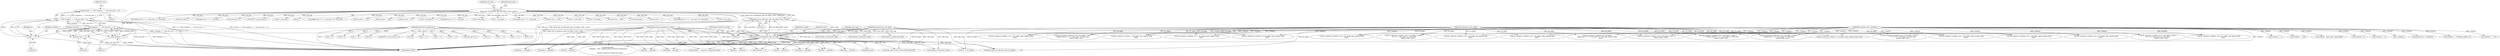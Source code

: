 digraph "0_Android_9d4853418ab2f754c2b63e091c29c5529b8b86ca_14@API" {
"1000203" [label="(Call,assert(y == 0 && rowbytes == 1 && size_max == 3))"];
"1000204" [label="(Call,y == 0 && rowbytes == 1 && size_max == 3)"];
"1000205" [label="(Call,y == 0)"];
"1000132" [label="(MethodParameterIn,unsigned int y)"];
"1000208" [label="(Call,rowbytes == 1 && size_max == 3)"];
"1000209" [label="(Call,rowbytes == 1)"];
"1000131" [label="(MethodParameterIn,size_t rowbytes)"];
"1000212" [label="(Call,size_max == 3)"];
"1000145" [label="(Call,size_max =\n      image_size_of_type(color_type, bit_depth, colors, small)-1)"];
"1000147" [label="(Call,image_size_of_type(color_type, bit_depth, colors, small)-1)"];
"1000148" [label="(Call,image_size_of_type(color_type, bit_depth, colors, small))"];
"1000133" [label="(MethodParameterIn,int color_type)"];
"1000134" [label="(MethodParameterIn,int bit_depth)"];
"1000137" [label="(MethodParameterIn,unsigned int *colors)"];
"1000138" [label="(MethodParameterIn,int small)"];
"1000432" [label="(Call,2*y)"];
"1000227" [label="(Call,y == 0)"];
"1000577" [label="(Call,(depth_max * y * 2 + size_max) / (2 * size_max))"];
"1000156" [label="(Identifier,depth_max)"];
"1000401" [label="(Call,y == 0)"];
"1000960" [label="(Call,green = colors[2])"];
"1000330" [label="(Call,2*size_max)"];
"1000518" [label="(Call,depth_max * y * 2 + size_max)"];
"1000152" [label="(Identifier,small)"];
"1000302" [label="(Call,size_max+1)"];
"1001057" [label="(MethodReturn,RET)"];
"1000300" [label="(Call,0xFFU & (size_max+1))"];
"1000210" [label="(Identifier,rowbytes)"];
"1000212" [label="(Call,size_max == 3)"];
"1000821" [label="(Call,x<=size_max)"];
"1000139" [label="(Block,)"];
"1001012" [label="(Call,set_value(row, rowbytes, 4*x+2, bit_depth, blue, gamma_table,\n                     conv))"];
"1001045" [label="(Call,fprintf(stderr,\n \"makepng: --color: count(%u) does not match channels(%u)\n\",\n\n          colors[0], channels_of_type(color_type)))"];
"1000844" [label="(Call,alpha = colors[2])"];
"1000187" [label="(Call,rowbytes == 1)"];
"1000183" [label="(Call,y == 0)"];
"1000611" [label="(Call,set_value(row, rowbytes, 3*x+1, bit_depth, /* green */\n (depth_max * x * 2 + size_max) / (2 * size_max),\n                  gamma_table, conv))"];
"1000138" [label="(MethodParameterIn,int small)"];
"1000517" [label="(Call,(depth_max * y * 2 + size_max) / (2 * size_max))"];
"1000346" [label="(Call,size_max+y+1)"];
"1001000" [label="(Call,set_value(row, rowbytes, 4*x+1, bit_depth, green, gamma_table,\n                     conv))"];
"1000348" [label="(Call,y+1)"];
"1000203" [label="(Call,assert(y == 0 && rowbytes == 1 && size_max == 3))"];
"1000886" [label="(Call,red = colors[1])"];
"1000217" [label="(Identifier,row)"];
"1000174" [label="(Call,pixel_depth_of_type(color_type, bit_depth))"];
"1000204" [label="(Call,y == 0 && rowbytes == 1 && size_max == 3)"];
"1000361" [label="(Call,y == 0)"];
"1000234" [label="(Call,size_max == 15)"];
"1000288" [label="(Call,rowbytes == 256)"];
"1000137" [label="(MethodParameterIn,unsigned int *colors)"];
"1000972" [label="(Call,alpha = colors[4])"];
"1000214" [label="(Literal,3)"];
"1000452" [label="(Call,channels_of_type(color_type))"];
"1000147" [label="(Call,image_size_of_type(color_type, bit_depth, colors, small)-1)"];
"1000146" [label="(Identifier,size_max)"];
"1000838" [label="(Call,luma = colors[1])"];
"1000375" [label="(Call,size_max == 255)"];
"1000213" [label="(Identifier,size_max)"];
"1000306" [label="(Call,size_max == 0)"];
"1000525" [label="(Call,2 * size_max)"];
"1000662" [label="(Call,depth_max * y * 2 + size_max)"];
"1001024" [label="(Call,set_value(row, rowbytes, 4*x+3, bit_depth, alpha, gamma_table,\n                     conv))"];
"1000854" [label="(Call,x<size_max)"];
"1000982" [label="(Call,x<=size_max)"];
"1000633" [label="(Call,set_value(row, rowbytes, 3*x+2, bit_depth, /* blue */\n (Y * x * 2 + size_max) / (2 * size_max),\n                  gamma_table, conv))"];
"1000578" [label="(Call,depth_max * y * 2 + size_max)"];
"1000284" [label="(Call,y == 0)"];
"1000665" [label="(Call,y * 2)"];
"1000521" [label="(Call,y * 2)"];
"1000581" [label="(Call,y * 2)"];
"1000966" [label="(Call,blue = colors[3])"];
"1000416" [label="(Call,rowbytes - pixel_index * pixel_depth)"];
"1000134" [label="(MethodParameterIn,int bit_depth)"];
"1000914" [label="(Call,set_value(row, rowbytes, 3*x+0, bit_depth, red, gamma_table,\n                     conv))"];
"1000322" [label="(Call,size_max == 255)"];
"1000729" [label="(Call,set_value(row, rowbytes, 4*x+2, bit_depth, /* blue */\n                  Y - (Y * x * 2 + size_max) / (2 * size_max),\n                  gamma_table, conv))"];
"1000908" [label="(Call,x<=size_max)"];
"1000559" [label="(Call,set_value(row, rowbytes, 2*x+1, bit_depth, alpha, gamma_table,\n                  conv))"];
"1000150" [label="(Identifier,bit_depth)"];
"1000389" [label="(Call,rowbytes > 0)"];
"1000151" [label="(Identifier,colors)"];
"1000826" [label="(Call,set_value(row, rowbytes, x, bit_depth, luma, gamma_table,\n                     conv))"];
"1000153" [label="(Literal,1)"];
"1000892" [label="(Call,green = colors[2])"];
"1000926" [label="(Call,set_value(row, rowbytes, 3*x+1, bit_depth, green, gamma_table,\n                     conv))"];
"1000669" [label="(Call,2 * size_max)"];
"1000898" [label="(Call,blue = colors[3])"];
"1000231" [label="(Call,rowbytes == 8)"];
"1000131" [label="(MethodParameterIn,size_t rowbytes)"];
"1000132" [label="(MethodParameterIn,unsigned int y)"];
"1000397" [label="(Call,--rowbytes)"];
"1000148" [label="(Call,image_size_of_type(color_type, bit_depth, colors, small))"];
"1000179" [label="(Block,)"];
"1000792" [label="(Call,memset(row, 0, rowbytes))"];
"1000788" [label="(Call,color_type & PNG_COLOR_MASK_PALETTE)"];
"1000707" [label="(Call,set_value(row, rowbytes, 4*x+1, bit_depth, /* green */\n (Y * x * 2 + size_max) / (2 * size_max),\n                  gamma_table, conv))"];
"1000798" [label="(Call,colors[0] == channels_of_type(color_type))"];
"1000209" [label="(Call,rowbytes == 1)"];
"1000439" [label="(Call,y == 0)"];
"1000145" [label="(Call,size_max =\n      image_size_of_type(color_type, bit_depth, colors, small)-1)"];
"1000206" [label="(Identifier,y)"];
"1000205" [label="(Call,y == 0)"];
"1000988" [label="(Call,set_value(row, rowbytes, 4*x+0, bit_depth, red, gamma_table,\n                     conv))"];
"1000207" [label="(Literal,0)"];
"1000539" [label="(Call,set_value(row, rowbytes, 2*x, bit_depth,\n (depth_max * x * 2 + size_max) / (2 * size_max), gamma_table,\n                  conv))"];
"1000805" [label="(Call,channels_of_type(color_type))"];
"1000149" [label="(Identifier,color_type)"];
"1000211" [label="(Literal,1)"];
"1000467" [label="(Call,2*y)"];
"1000291" [label="(Call,size_max == 255)"];
"1000599" [label="(Call,set_value(row, rowbytes, 3*x+0, bit_depth, /* red */ Y,\n                     gamma_table, conv))"];
"1000462" [label="(Call,2*size_max)"];
"1000208" [label="(Call,rowbytes == 1 && size_max == 3)"];
"1000753" [label="(Call,set_value(row, rowbytes, 4*x+3, bit_depth, /* alpha */\n                  Y + ((depth_max-Y) * x * 2 + size_max) / (2 * size_max),\n                  gamma_table, conv))"];
"1000163" [label="(Call,colors[0] == 0)"];
"1000190" [label="(Call,size_max == 1)"];
"1000503" [label="(Call,set_value(row, rowbytes, x, bit_depth, luma, gamma_table, conv))"];
"1000378" [label="(Call,rowbytes == 256*(pixel_depth>>3))"];
"1000661" [label="(Call,(depth_max * y * 2 + size_max) / (2 * size_max))"];
"1000319" [label="(Call,rowbytes == 512)"];
"1000133" [label="(MethodParameterIn,int color_type)"];
"1000158" [label="(Call,1U << bit_depth)"];
"1000585" [label="(Call,2 * size_max)"];
"1000683" [label="(Call,set_value(row, rowbytes, 4*x+0, bit_depth, /* red */\n ((depth_max-Y) * x * 2 + size_max) / (2 * size_max),\n                  gamma_table, conv))"];
"1000344" [label="(Call,0xFFU & (size_max+y+1))"];
"1000860" [label="(Call,set_value(row, rowbytes, 2*x, bit_depth, luma, gamma_table,\n                     conv))"];
"1000802" [label="(Call,channels_of_type(color_type))"];
"1000954" [label="(Call,red = colors[1])"];
"1000938" [label="(Call,set_value(row, rowbytes, 3*x+2, bit_depth, blue, gamma_table,\n                     conv))"];
"1000870" [label="(Call,set_value(row, rowbytes, 2*x+1, bit_depth, alpha, gamma_table,\n                     conv))"];
"1000811" [label="(Call,luma = colors[1])"];
"1001051" [label="(Call,channels_of_type(color_type))"];
"1000203" -> "1000179"  [label="AST: "];
"1000203" -> "1000204"  [label="CFG: "];
"1000204" -> "1000203"  [label="AST: "];
"1000217" -> "1000203"  [label="CFG: "];
"1000203" -> "1001057"  [label="DDG: assert(y == 0 && rowbytes == 1 && size_max == 3)"];
"1000203" -> "1001057"  [label="DDG: y == 0 && rowbytes == 1 && size_max == 3"];
"1000204" -> "1000203"  [label="DDG: y == 0"];
"1000204" -> "1000203"  [label="DDG: rowbytes == 1 && size_max == 3"];
"1000204" -> "1000205"  [label="CFG: "];
"1000204" -> "1000208"  [label="CFG: "];
"1000205" -> "1000204"  [label="AST: "];
"1000208" -> "1000204"  [label="AST: "];
"1000204" -> "1001057"  [label="DDG: rowbytes == 1 && size_max == 3"];
"1000204" -> "1001057"  [label="DDG: y == 0"];
"1000205" -> "1000204"  [label="DDG: y"];
"1000205" -> "1000204"  [label="DDG: 0"];
"1000208" -> "1000204"  [label="DDG: rowbytes == 1"];
"1000208" -> "1000204"  [label="DDG: size_max == 3"];
"1000205" -> "1000207"  [label="CFG: "];
"1000206" -> "1000205"  [label="AST: "];
"1000207" -> "1000205"  [label="AST: "];
"1000210" -> "1000205"  [label="CFG: "];
"1000205" -> "1001057"  [label="DDG: y"];
"1000132" -> "1000205"  [label="DDG: y"];
"1000132" -> "1000129"  [label="AST: "];
"1000132" -> "1001057"  [label="DDG: y"];
"1000132" -> "1000183"  [label="DDG: y"];
"1000132" -> "1000227"  [label="DDG: y"];
"1000132" -> "1000284"  [label="DDG: y"];
"1000132" -> "1000344"  [label="DDG: y"];
"1000132" -> "1000346"  [label="DDG: y"];
"1000132" -> "1000348"  [label="DDG: y"];
"1000132" -> "1000361"  [label="DDG: y"];
"1000132" -> "1000401"  [label="DDG: y"];
"1000132" -> "1000432"  [label="DDG: y"];
"1000132" -> "1000439"  [label="DDG: y"];
"1000132" -> "1000467"  [label="DDG: y"];
"1000132" -> "1000521"  [label="DDG: y"];
"1000132" -> "1000581"  [label="DDG: y"];
"1000132" -> "1000665"  [label="DDG: y"];
"1000208" -> "1000209"  [label="CFG: "];
"1000208" -> "1000212"  [label="CFG: "];
"1000209" -> "1000208"  [label="AST: "];
"1000212" -> "1000208"  [label="AST: "];
"1000208" -> "1001057"  [label="DDG: rowbytes == 1"];
"1000208" -> "1001057"  [label="DDG: size_max == 3"];
"1000209" -> "1000208"  [label="DDG: rowbytes"];
"1000209" -> "1000208"  [label="DDG: 1"];
"1000212" -> "1000208"  [label="DDG: size_max"];
"1000212" -> "1000208"  [label="DDG: 3"];
"1000209" -> "1000211"  [label="CFG: "];
"1000210" -> "1000209"  [label="AST: "];
"1000211" -> "1000209"  [label="AST: "];
"1000213" -> "1000209"  [label="CFG: "];
"1000209" -> "1001057"  [label="DDG: rowbytes"];
"1000131" -> "1000209"  [label="DDG: rowbytes"];
"1000131" -> "1000129"  [label="AST: "];
"1000131" -> "1001057"  [label="DDG: rowbytes"];
"1000131" -> "1000187"  [label="DDG: rowbytes"];
"1000131" -> "1000231"  [label="DDG: rowbytes"];
"1000131" -> "1000288"  [label="DDG: rowbytes"];
"1000131" -> "1000319"  [label="DDG: rowbytes"];
"1000131" -> "1000378"  [label="DDG: rowbytes"];
"1000131" -> "1000389"  [label="DDG: rowbytes"];
"1000131" -> "1000397"  [label="DDG: rowbytes"];
"1000131" -> "1000416"  [label="DDG: rowbytes"];
"1000131" -> "1000503"  [label="DDG: rowbytes"];
"1000131" -> "1000539"  [label="DDG: rowbytes"];
"1000131" -> "1000559"  [label="DDG: rowbytes"];
"1000131" -> "1000599"  [label="DDG: rowbytes"];
"1000131" -> "1000611"  [label="DDG: rowbytes"];
"1000131" -> "1000633"  [label="DDG: rowbytes"];
"1000131" -> "1000683"  [label="DDG: rowbytes"];
"1000131" -> "1000707"  [label="DDG: rowbytes"];
"1000131" -> "1000729"  [label="DDG: rowbytes"];
"1000131" -> "1000753"  [label="DDG: rowbytes"];
"1000131" -> "1000792"  [label="DDG: rowbytes"];
"1000131" -> "1000826"  [label="DDG: rowbytes"];
"1000131" -> "1000860"  [label="DDG: rowbytes"];
"1000131" -> "1000870"  [label="DDG: rowbytes"];
"1000131" -> "1000914"  [label="DDG: rowbytes"];
"1000131" -> "1000926"  [label="DDG: rowbytes"];
"1000131" -> "1000938"  [label="DDG: rowbytes"];
"1000131" -> "1000988"  [label="DDG: rowbytes"];
"1000131" -> "1001000"  [label="DDG: rowbytes"];
"1000131" -> "1001012"  [label="DDG: rowbytes"];
"1000131" -> "1001024"  [label="DDG: rowbytes"];
"1000212" -> "1000214"  [label="CFG: "];
"1000213" -> "1000212"  [label="AST: "];
"1000214" -> "1000212"  [label="AST: "];
"1000212" -> "1001057"  [label="DDG: size_max"];
"1000145" -> "1000212"  [label="DDG: size_max"];
"1000145" -> "1000139"  [label="AST: "];
"1000145" -> "1000147"  [label="CFG: "];
"1000146" -> "1000145"  [label="AST: "];
"1000147" -> "1000145"  [label="AST: "];
"1000156" -> "1000145"  [label="CFG: "];
"1000145" -> "1001057"  [label="DDG: size_max"];
"1000145" -> "1001057"  [label="DDG: image_size_of_type(color_type, bit_depth, colors, small)-1"];
"1000147" -> "1000145"  [label="DDG: image_size_of_type(color_type, bit_depth, colors, small)"];
"1000147" -> "1000145"  [label="DDG: 1"];
"1000145" -> "1000190"  [label="DDG: size_max"];
"1000145" -> "1000234"  [label="DDG: size_max"];
"1000145" -> "1000291"  [label="DDG: size_max"];
"1000145" -> "1000300"  [label="DDG: size_max"];
"1000145" -> "1000302"  [label="DDG: size_max"];
"1000145" -> "1000306"  [label="DDG: size_max"];
"1000145" -> "1000322"  [label="DDG: size_max"];
"1000145" -> "1000330"  [label="DDG: size_max"];
"1000145" -> "1000375"  [label="DDG: size_max"];
"1000145" -> "1000462"  [label="DDG: size_max"];
"1000145" -> "1000517"  [label="DDG: size_max"];
"1000145" -> "1000518"  [label="DDG: size_max"];
"1000145" -> "1000525"  [label="DDG: size_max"];
"1000145" -> "1000577"  [label="DDG: size_max"];
"1000145" -> "1000578"  [label="DDG: size_max"];
"1000145" -> "1000585"  [label="DDG: size_max"];
"1000145" -> "1000661"  [label="DDG: size_max"];
"1000145" -> "1000662"  [label="DDG: size_max"];
"1000145" -> "1000669"  [label="DDG: size_max"];
"1000145" -> "1000821"  [label="DDG: size_max"];
"1000145" -> "1000854"  [label="DDG: size_max"];
"1000145" -> "1000908"  [label="DDG: size_max"];
"1000145" -> "1000982"  [label="DDG: size_max"];
"1000147" -> "1000153"  [label="CFG: "];
"1000148" -> "1000147"  [label="AST: "];
"1000153" -> "1000147"  [label="AST: "];
"1000147" -> "1001057"  [label="DDG: image_size_of_type(color_type, bit_depth, colors, small)"];
"1000148" -> "1000147"  [label="DDG: color_type"];
"1000148" -> "1000147"  [label="DDG: bit_depth"];
"1000148" -> "1000147"  [label="DDG: colors"];
"1000148" -> "1000147"  [label="DDG: small"];
"1000148" -> "1000152"  [label="CFG: "];
"1000149" -> "1000148"  [label="AST: "];
"1000150" -> "1000148"  [label="AST: "];
"1000151" -> "1000148"  [label="AST: "];
"1000152" -> "1000148"  [label="AST: "];
"1000153" -> "1000148"  [label="CFG: "];
"1000148" -> "1001057"  [label="DDG: colors"];
"1000148" -> "1001057"  [label="DDG: small"];
"1000133" -> "1000148"  [label="DDG: color_type"];
"1000134" -> "1000148"  [label="DDG: bit_depth"];
"1000137" -> "1000148"  [label="DDG: colors"];
"1000138" -> "1000148"  [label="DDG: small"];
"1000148" -> "1000158"  [label="DDG: bit_depth"];
"1000148" -> "1000163"  [label="DDG: colors"];
"1000148" -> "1000174"  [label="DDG: color_type"];
"1000148" -> "1000452"  [label="DDG: color_type"];
"1000148" -> "1000788"  [label="DDG: color_type"];
"1000148" -> "1000798"  [label="DDG: colors"];
"1000148" -> "1000811"  [label="DDG: colors"];
"1000148" -> "1000838"  [label="DDG: colors"];
"1000148" -> "1000844"  [label="DDG: colors"];
"1000148" -> "1000886"  [label="DDG: colors"];
"1000148" -> "1000892"  [label="DDG: colors"];
"1000148" -> "1000898"  [label="DDG: colors"];
"1000148" -> "1000954"  [label="DDG: colors"];
"1000148" -> "1000960"  [label="DDG: colors"];
"1000148" -> "1000966"  [label="DDG: colors"];
"1000148" -> "1000972"  [label="DDG: colors"];
"1000148" -> "1001045"  [label="DDG: colors"];
"1000133" -> "1000129"  [label="AST: "];
"1000133" -> "1001057"  [label="DDG: color_type"];
"1000133" -> "1000174"  [label="DDG: color_type"];
"1000133" -> "1000452"  [label="DDG: color_type"];
"1000133" -> "1000788"  [label="DDG: color_type"];
"1000133" -> "1000802"  [label="DDG: color_type"];
"1000133" -> "1000805"  [label="DDG: color_type"];
"1000133" -> "1001051"  [label="DDG: color_type"];
"1000134" -> "1000129"  [label="AST: "];
"1000134" -> "1001057"  [label="DDG: bit_depth"];
"1000134" -> "1000158"  [label="DDG: bit_depth"];
"1000134" -> "1000174"  [label="DDG: bit_depth"];
"1000134" -> "1000503"  [label="DDG: bit_depth"];
"1000134" -> "1000539"  [label="DDG: bit_depth"];
"1000134" -> "1000559"  [label="DDG: bit_depth"];
"1000134" -> "1000599"  [label="DDG: bit_depth"];
"1000134" -> "1000611"  [label="DDG: bit_depth"];
"1000134" -> "1000633"  [label="DDG: bit_depth"];
"1000134" -> "1000683"  [label="DDG: bit_depth"];
"1000134" -> "1000707"  [label="DDG: bit_depth"];
"1000134" -> "1000729"  [label="DDG: bit_depth"];
"1000134" -> "1000753"  [label="DDG: bit_depth"];
"1000134" -> "1000826"  [label="DDG: bit_depth"];
"1000134" -> "1000860"  [label="DDG: bit_depth"];
"1000134" -> "1000870"  [label="DDG: bit_depth"];
"1000134" -> "1000914"  [label="DDG: bit_depth"];
"1000134" -> "1000926"  [label="DDG: bit_depth"];
"1000134" -> "1000938"  [label="DDG: bit_depth"];
"1000134" -> "1000988"  [label="DDG: bit_depth"];
"1000134" -> "1001000"  [label="DDG: bit_depth"];
"1000134" -> "1001012"  [label="DDG: bit_depth"];
"1000134" -> "1001024"  [label="DDG: bit_depth"];
"1000137" -> "1000129"  [label="AST: "];
"1000137" -> "1001057"  [label="DDG: colors"];
"1000137" -> "1000163"  [label="DDG: colors"];
"1000137" -> "1000798"  [label="DDG: colors"];
"1000137" -> "1000811"  [label="DDG: colors"];
"1000137" -> "1000838"  [label="DDG: colors"];
"1000137" -> "1000844"  [label="DDG: colors"];
"1000137" -> "1000886"  [label="DDG: colors"];
"1000137" -> "1000892"  [label="DDG: colors"];
"1000137" -> "1000898"  [label="DDG: colors"];
"1000137" -> "1000954"  [label="DDG: colors"];
"1000137" -> "1000960"  [label="DDG: colors"];
"1000137" -> "1000966"  [label="DDG: colors"];
"1000137" -> "1000972"  [label="DDG: colors"];
"1000137" -> "1001045"  [label="DDG: colors"];
"1000138" -> "1000129"  [label="AST: "];
"1000138" -> "1001057"  [label="DDG: small"];
}
